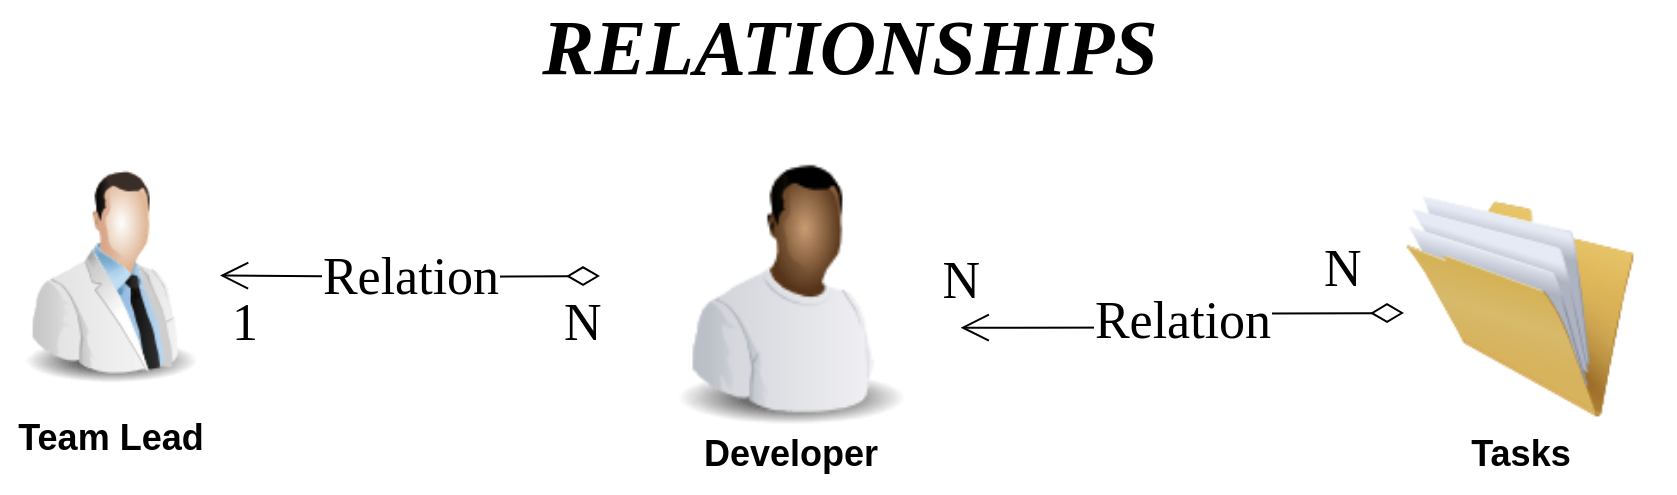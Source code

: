 <mxfile>
    <diagram id="t1FNvWeEGOtoN3aaMuMN" name="Page-1">
        <mxGraphModel dx="426" dy="220" grid="1" gridSize="10" guides="1" tooltips="1" connect="1" arrows="1" fold="1" page="1" pageScale="1" pageWidth="850" pageHeight="1100" background="#ffffff" math="0" shadow="0">
            <root>
                <mxCell id="0"/>
                <mxCell id="1" parent="0"/>
                <mxCell id="5" value="&lt;font style=&quot;font-size: 18px;&quot;&gt;&lt;b&gt;Developer&lt;/b&gt;&lt;/font&gt;" style="text;html=1;strokeColor=none;fillColor=none;align=center;verticalAlign=middle;whiteSpace=wrap;rounded=0;" parent="1" vertex="1">
                    <mxGeometry x="412.5" y="367.5" width="105" height="40" as="geometry"/>
                </mxCell>
                <mxCell id="6" value="&lt;font face=&quot;Georgia&quot; style=&quot;font-size: 39px;&quot;&gt;&lt;i style=&quot;font-size: 39px;&quot;&gt;&lt;b style=&quot;font-size: 39px;&quot;&gt;RELATIONSHIPS&lt;/b&gt;&lt;/i&gt;&lt;/font&gt;" style="text;html=1;strokeColor=none;fillColor=none;align=center;verticalAlign=middle;whiteSpace=wrap;rounded=0;fontSize=39;" parent="1" vertex="1">
                    <mxGeometry x="310" y="170" width="370" height="30" as="geometry"/>
                </mxCell>
                <mxCell id="8" value="&lt;span style=&quot;font-size: 18px;&quot;&gt;&lt;b&gt;Tasks&lt;/b&gt;&lt;/span&gt;" style="text;html=1;strokeColor=none;fillColor=none;align=center;verticalAlign=middle;whiteSpace=wrap;rounded=0;" parent="1" vertex="1">
                    <mxGeometry x="752.5" y="367.5" width="155" height="40" as="geometry"/>
                </mxCell>
                <mxCell id="11" value="" style="image;html=1;image=img/lib/clip_art/people/Scientist_Man_128x128.png;fontFamily=Georgia;fontSize=26;" parent="1" vertex="1">
                    <mxGeometry x="70" y="230" width="110" height="137.5" as="geometry"/>
                </mxCell>
                <mxCell id="12" value="" style="image;html=1;image=img/lib/clip_art/people/Worker_Black_128x128.png;fontFamily=Georgia;fontSize=26;" parent="1" vertex="1">
                    <mxGeometry x="380" y="230" width="170" height="145" as="geometry"/>
                </mxCell>
                <mxCell id="13" value="&lt;span style=&quot;font-size: 18px;&quot;&gt;&lt;b&gt;Team Lead&lt;/b&gt;&lt;/span&gt;" style="text;html=1;strokeColor=none;fillColor=none;align=center;verticalAlign=middle;whiteSpace=wrap;rounded=0;" parent="1" vertex="1">
                    <mxGeometry x="72.5" y="360" width="105" height="40" as="geometry"/>
                </mxCell>
                <mxCell id="19" value="Relation" style="endArrow=open;html=1;endSize=12;startArrow=diamondThin;startSize=14;startFill=0;edgeStyle=orthogonalEdgeStyle;fontFamily=Georgia;fontSize=26;exitX=0;exitY=0.5;exitDx=0;exitDy=0;entryX=1.002;entryY=0.654;entryDx=0;entryDy=0;entryPerimeter=0;" parent="1" target="12" edge="1">
                    <mxGeometry relative="1" as="geometry">
                        <mxPoint x="772" y="317.5" as="sourcePoint"/>
                        <mxPoint x="550" y="313.75" as="targetPoint"/>
                    </mxGeometry>
                </mxCell>
                <mxCell id="20" value="N" style="edgeLabel;resizable=0;html=1;align=left;verticalAlign=top;fontFamily=Georgia;fontSize=26;" parent="19" connectable="0" vertex="1">
                    <mxGeometry x="-1" relative="1" as="geometry">
                        <mxPoint x="-42" y="-45" as="offset"/>
                    </mxGeometry>
                </mxCell>
                <mxCell id="21" value="N" style="edgeLabel;resizable=0;html=1;align=right;verticalAlign=top;fontFamily=Georgia;fontSize=26;" parent="19" connectable="0" vertex="1">
                    <mxGeometry x="1" relative="1" as="geometry">
                        <mxPoint x="10" y="-46" as="offset"/>
                    </mxGeometry>
                </mxCell>
                <mxCell id="28" value="Relation" style="endArrow=open;html=1;endSize=12;startArrow=diamondThin;startSize=14;startFill=0;edgeStyle=orthogonalEdgeStyle;fontFamily=Georgia;fontSize=26;" parent="1" target="11" edge="1">
                    <mxGeometry relative="1" as="geometry">
                        <mxPoint x="370" y="299" as="sourcePoint"/>
                        <mxPoint x="510" y="340" as="targetPoint"/>
                    </mxGeometry>
                </mxCell>
                <mxCell id="29" value="N" style="edgeLabel;resizable=0;html=1;align=left;verticalAlign=top;fontFamily=Georgia;fontSize=26;" parent="28" connectable="0" vertex="1">
                    <mxGeometry x="-1" relative="1" as="geometry">
                        <mxPoint x="-20" y="1" as="offset"/>
                    </mxGeometry>
                </mxCell>
                <mxCell id="30" value="1" style="edgeLabel;resizable=0;html=1;align=right;verticalAlign=top;fontFamily=Georgia;fontSize=26;" parent="28" connectable="0" vertex="1">
                    <mxGeometry x="1" relative="1" as="geometry">
                        <mxPoint x="20" y="1" as="offset"/>
                    </mxGeometry>
                </mxCell>
                <mxCell id="40" value="" style="image;html=1;image=img/lib/clip_art/general/Full_Folder_128x128.png" parent="1" vertex="1">
                    <mxGeometry x="770" y="258.75" width="120" height="111.25" as="geometry"/>
                </mxCell>
            </root>
        </mxGraphModel>
    </diagram>
</mxfile>
